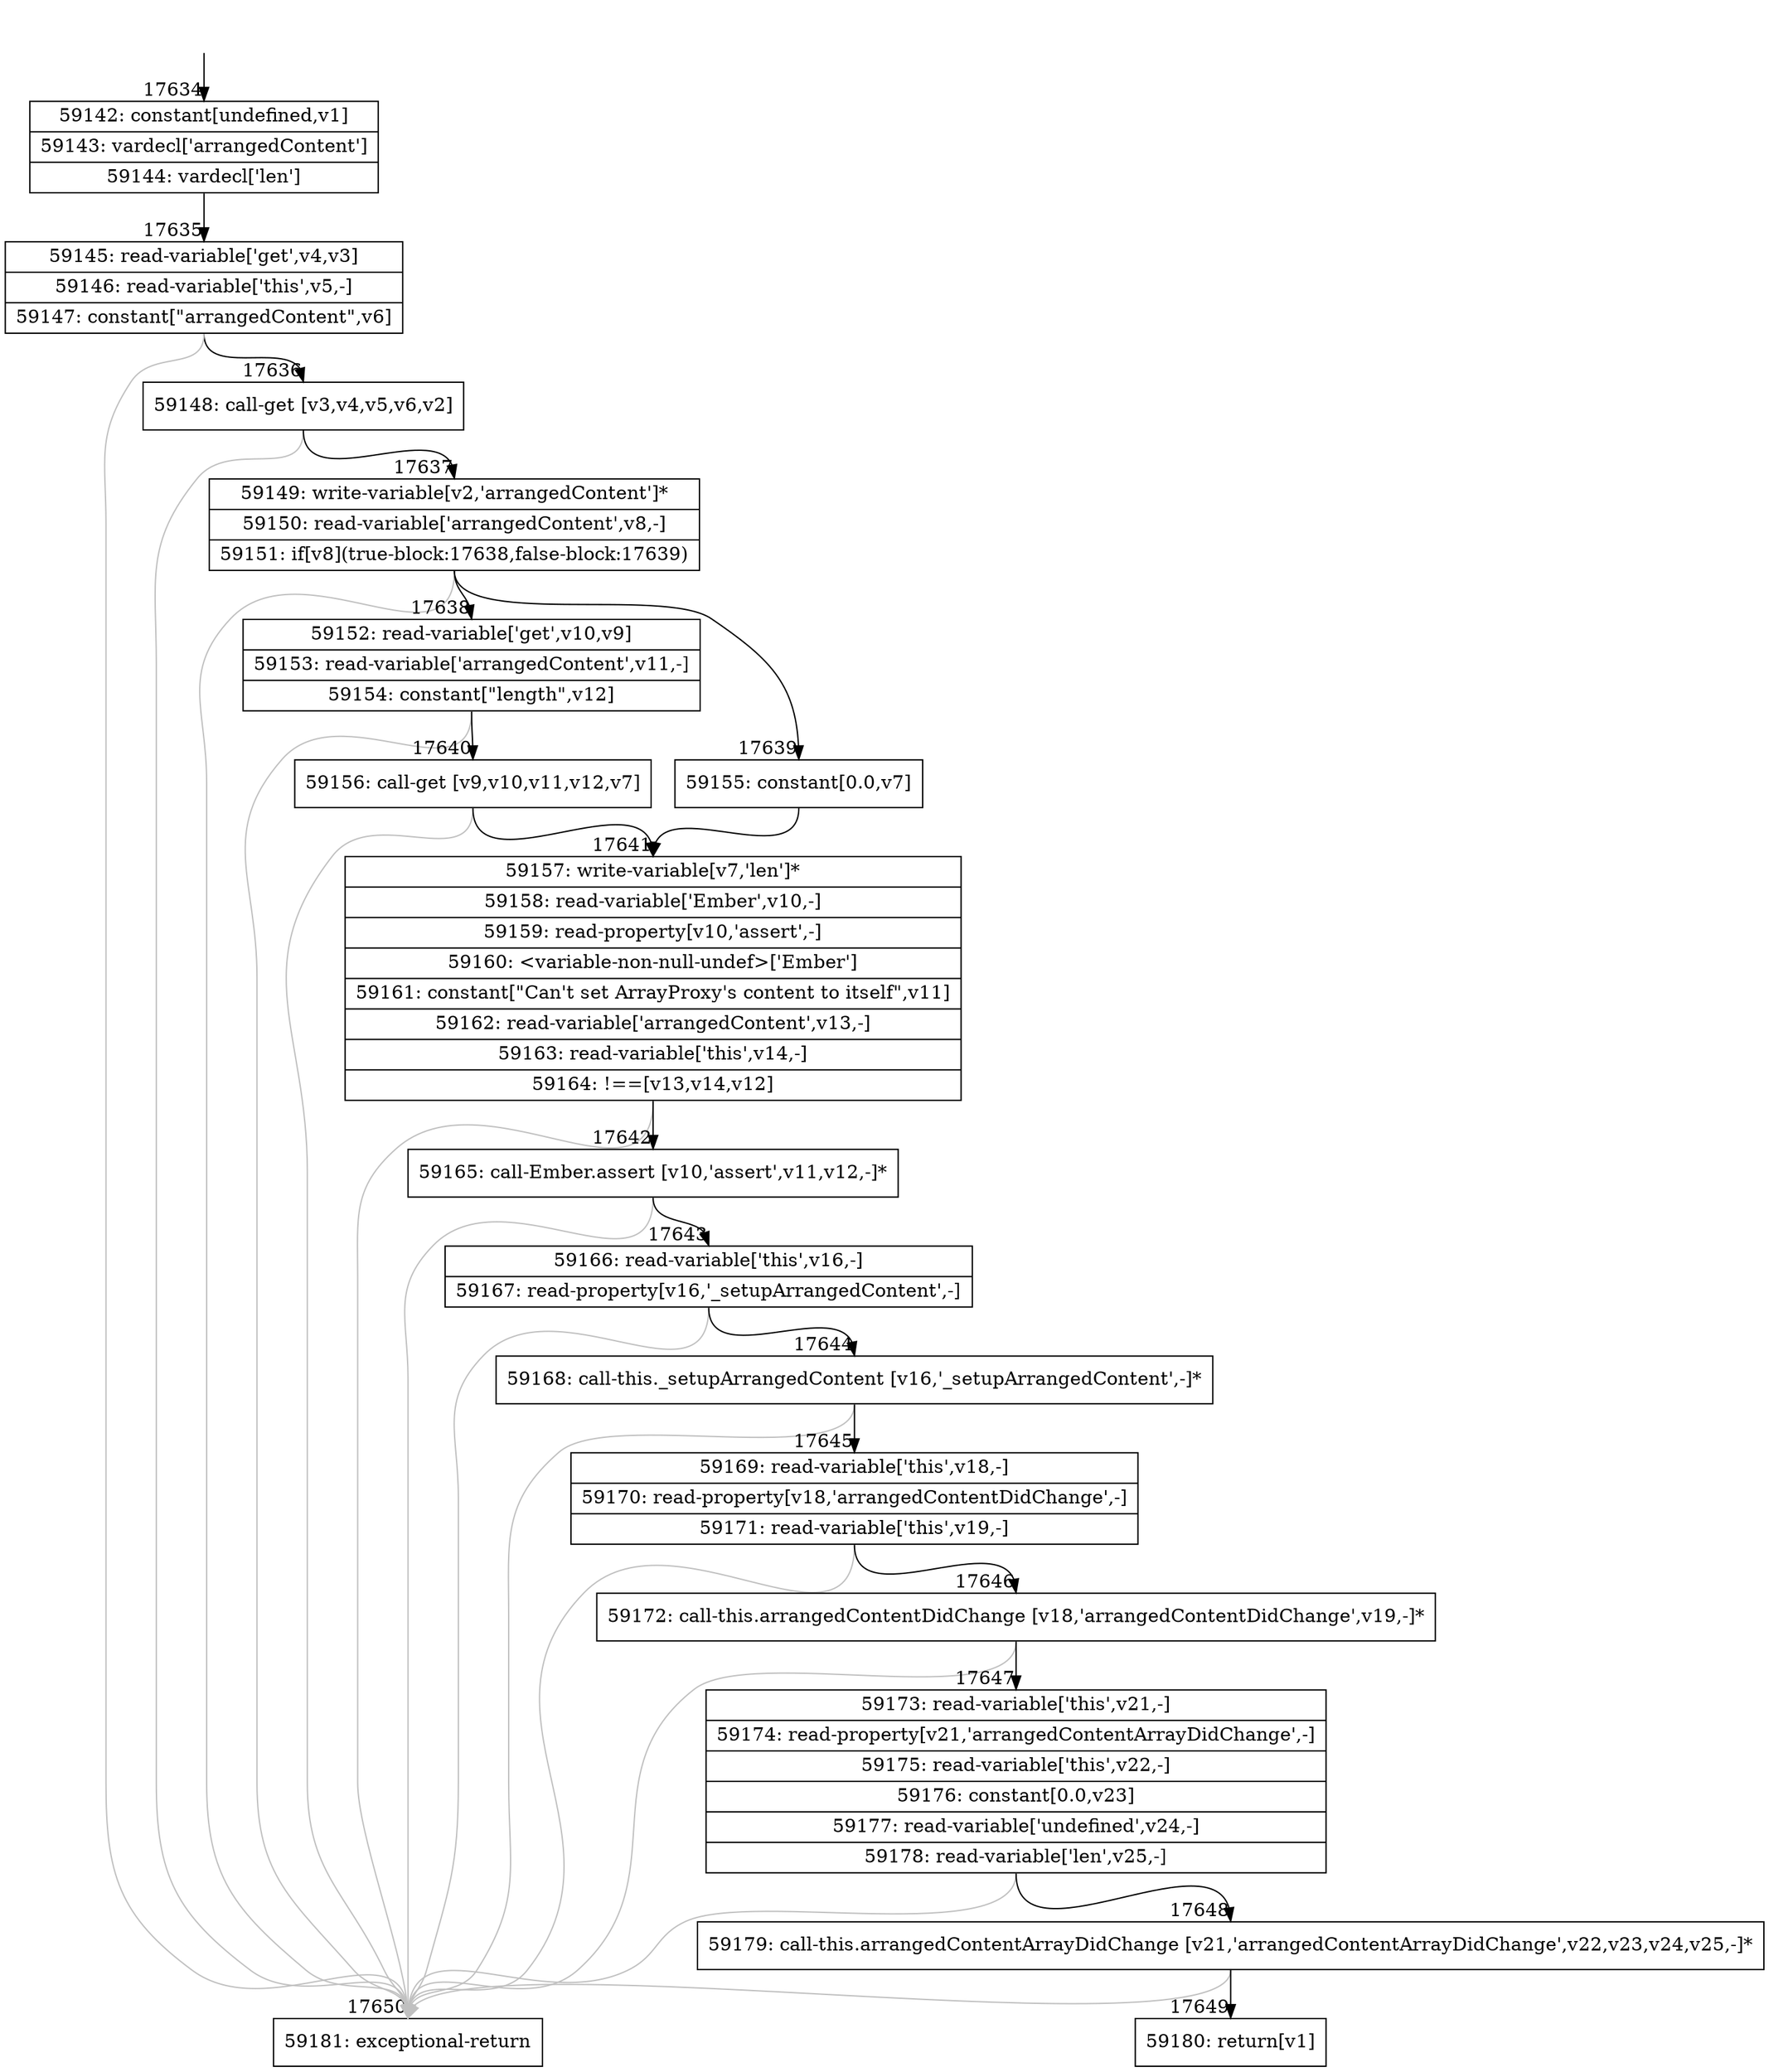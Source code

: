 digraph {
rankdir="TD"
BB_entry1521[shape=none,label=""];
BB_entry1521 -> BB17634 [tailport=s, headport=n, headlabel="    17634"]
BB17634 [shape=record label="{59142: constant[undefined,v1]|59143: vardecl['arrangedContent']|59144: vardecl['len']}" ] 
BB17634 -> BB17635 [tailport=s, headport=n, headlabel="      17635"]
BB17635 [shape=record label="{59145: read-variable['get',v4,v3]|59146: read-variable['this',v5,-]|59147: constant[\"arrangedContent\",v6]}" ] 
BB17635 -> BB17636 [tailport=s, headport=n, headlabel="      17636"]
BB17635 -> BB17650 [tailport=s, headport=n, color=gray, headlabel="      17650"]
BB17636 [shape=record label="{59148: call-get [v3,v4,v5,v6,v2]}" ] 
BB17636 -> BB17637 [tailport=s, headport=n, headlabel="      17637"]
BB17636 -> BB17650 [tailport=s, headport=n, color=gray]
BB17637 [shape=record label="{59149: write-variable[v2,'arrangedContent']*|59150: read-variable['arrangedContent',v8,-]|59151: if[v8](true-block:17638,false-block:17639)}" ] 
BB17637 -> BB17638 [tailport=s, headport=n, headlabel="      17638"]
BB17637 -> BB17639 [tailport=s, headport=n, headlabel="      17639"]
BB17637 -> BB17650 [tailport=s, headport=n, color=gray]
BB17638 [shape=record label="{59152: read-variable['get',v10,v9]|59153: read-variable['arrangedContent',v11,-]|59154: constant[\"length\",v12]}" ] 
BB17638 -> BB17640 [tailport=s, headport=n, headlabel="      17640"]
BB17638 -> BB17650 [tailport=s, headport=n, color=gray]
BB17639 [shape=record label="{59155: constant[0.0,v7]}" ] 
BB17639 -> BB17641 [tailport=s, headport=n, headlabel="      17641"]
BB17640 [shape=record label="{59156: call-get [v9,v10,v11,v12,v7]}" ] 
BB17640 -> BB17641 [tailport=s, headport=n]
BB17640 -> BB17650 [tailport=s, headport=n, color=gray]
BB17641 [shape=record label="{59157: write-variable[v7,'len']*|59158: read-variable['Ember',v10,-]|59159: read-property[v10,'assert',-]|59160: \<variable-non-null-undef\>['Ember']|59161: constant[\"Can't set ArrayProxy's content to itself\",v11]|59162: read-variable['arrangedContent',v13,-]|59163: read-variable['this',v14,-]|59164: !==[v13,v14,v12]}" ] 
BB17641 -> BB17642 [tailport=s, headport=n, headlabel="      17642"]
BB17641 -> BB17650 [tailport=s, headport=n, color=gray]
BB17642 [shape=record label="{59165: call-Ember.assert [v10,'assert',v11,v12,-]*}" ] 
BB17642 -> BB17643 [tailport=s, headport=n, headlabel="      17643"]
BB17642 -> BB17650 [tailport=s, headport=n, color=gray]
BB17643 [shape=record label="{59166: read-variable['this',v16,-]|59167: read-property[v16,'_setupArrangedContent',-]}" ] 
BB17643 -> BB17644 [tailport=s, headport=n, headlabel="      17644"]
BB17643 -> BB17650 [tailport=s, headport=n, color=gray]
BB17644 [shape=record label="{59168: call-this._setupArrangedContent [v16,'_setupArrangedContent',-]*}" ] 
BB17644 -> BB17645 [tailport=s, headport=n, headlabel="      17645"]
BB17644 -> BB17650 [tailport=s, headport=n, color=gray]
BB17645 [shape=record label="{59169: read-variable['this',v18,-]|59170: read-property[v18,'arrangedContentDidChange',-]|59171: read-variable['this',v19,-]}" ] 
BB17645 -> BB17646 [tailport=s, headport=n, headlabel="      17646"]
BB17645 -> BB17650 [tailport=s, headport=n, color=gray]
BB17646 [shape=record label="{59172: call-this.arrangedContentDidChange [v18,'arrangedContentDidChange',v19,-]*}" ] 
BB17646 -> BB17647 [tailport=s, headport=n, headlabel="      17647"]
BB17646 -> BB17650 [tailport=s, headport=n, color=gray]
BB17647 [shape=record label="{59173: read-variable['this',v21,-]|59174: read-property[v21,'arrangedContentArrayDidChange',-]|59175: read-variable['this',v22,-]|59176: constant[0.0,v23]|59177: read-variable['undefined',v24,-]|59178: read-variable['len',v25,-]}" ] 
BB17647 -> BB17648 [tailport=s, headport=n, headlabel="      17648"]
BB17647 -> BB17650 [tailport=s, headport=n, color=gray]
BB17648 [shape=record label="{59179: call-this.arrangedContentArrayDidChange [v21,'arrangedContentArrayDidChange',v22,v23,v24,v25,-]*}" ] 
BB17648 -> BB17649 [tailport=s, headport=n, headlabel="      17649"]
BB17648 -> BB17650 [tailport=s, headport=n, color=gray]
BB17649 [shape=record label="{59180: return[v1]}" ] 
BB17650 [shape=record label="{59181: exceptional-return}" ] 
//#$~ 33365
}
